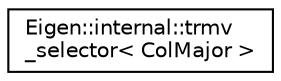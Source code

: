 digraph "Graphical Class Hierarchy"
{
  edge [fontname="Helvetica",fontsize="10",labelfontname="Helvetica",labelfontsize="10"];
  node [fontname="Helvetica",fontsize="10",shape=record];
  rankdir="LR";
  Node1 [label="Eigen::internal::trmv\l_selector\< ColMajor \>",height=0.2,width=0.4,color="black", fillcolor="white", style="filled",URL="$struct_eigen_1_1internal_1_1trmv__selector_3_01_col_major_01_4.html"];
}

